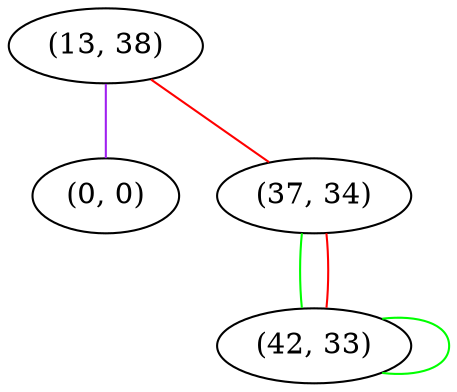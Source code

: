 graph "" {
"(13, 38)";
"(0, 0)";
"(37, 34)";
"(42, 33)";
"(13, 38)" -- "(0, 0)"  [color=purple, key=0, weight=4];
"(13, 38)" -- "(37, 34)"  [color=red, key=0, weight=1];
"(37, 34)" -- "(42, 33)"  [color=green, key=0, weight=2];
"(37, 34)" -- "(42, 33)"  [color=red, key=1, weight=1];
"(42, 33)" -- "(42, 33)"  [color=green, key=0, weight=2];
}
